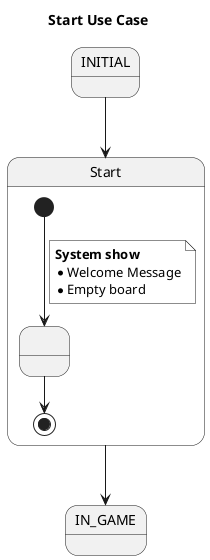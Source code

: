@startuml
title "Start Use Case"

state INITIAL
state Start

INITIAL --> Start

state Start {
	state " " as one
	[*] --> one
	note on link #white
	<b>System show</b>
	* Welcome Message
	* Empty board
	end note
	one --> [*]
}

Start --> IN_GAME

@enduml